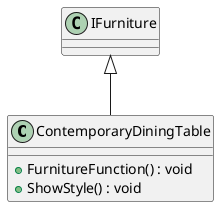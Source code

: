 @startuml
class ContemporaryDiningTable {
    + FurnitureFunction() : void
    + ShowStyle() : void
}
IFurniture <|-- ContemporaryDiningTable
@enduml
